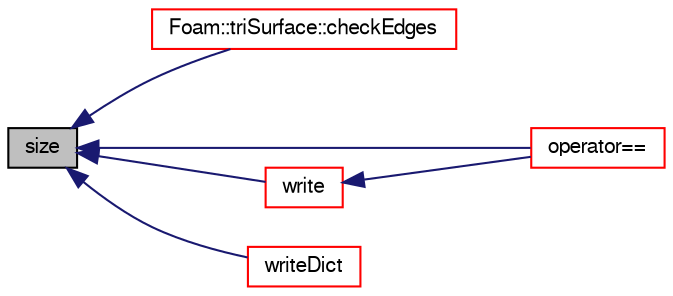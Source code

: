 digraph "size"
{
  bgcolor="transparent";
  edge [fontname="FreeSans",fontsize="10",labelfontname="FreeSans",labelfontsize="10"];
  node [fontname="FreeSans",fontsize="10",shape=record];
  rankdir="LR";
  Node26 [label="size",height=0.2,width=0.4,color="black", fillcolor="grey75", style="filled", fontcolor="black"];
  Node26 -> Node27 [dir="back",color="midnightblue",fontsize="10",style="solid",fontname="FreeSans"];
  Node27 [label="Foam::triSurface::checkEdges",height=0.2,width=0.4,color="red",URL="$a30598.html#a90f5f9407a227d55df8fa9120de9f122",tooltip="Check triply (or more) connected edges. "];
  Node26 -> Node30 [dir="back",color="midnightblue",fontsize="10",style="solid",fontname="FreeSans"];
  Node30 [label="operator==",height=0.2,width=0.4,color="red",URL="$a30590.html#a9b2d91a5dbfa7afec7ded5ff1f43c07e",tooltip="compare. "];
  Node26 -> Node32 [dir="back",color="midnightblue",fontsize="10",style="solid",fontname="FreeSans"];
  Node32 [label="write",height=0.2,width=0.4,color="red",URL="$a30590.html#a293fdfec8bdfbd5c3913ab4c9f3454ff",tooltip="Write. "];
  Node32 -> Node30 [dir="back",color="midnightblue",fontsize="10",style="solid",fontname="FreeSans"];
  Node26 -> Node33 [dir="back",color="midnightblue",fontsize="10",style="solid",fontname="FreeSans"];
  Node33 [label="writeDict",height=0.2,width=0.4,color="red",URL="$a30590.html#a99e013320e2bb0118f0c2857a9193f62",tooltip="Write dictionary. "];
}
